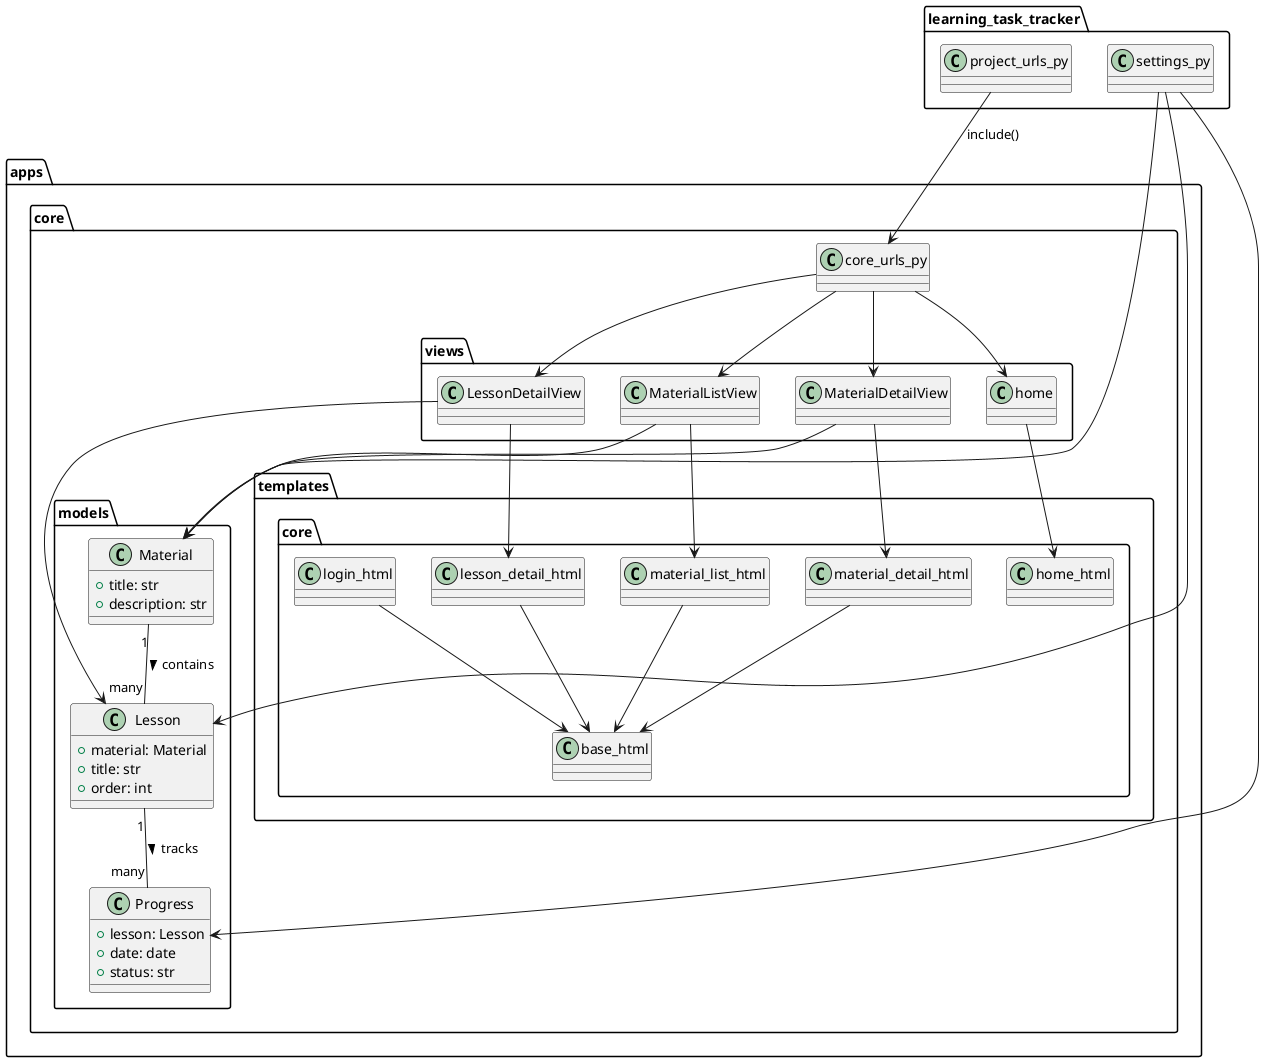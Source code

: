 @startuml

' --- Models
package "apps.core.models" {
    class Material {
        +title: str
        +description: str
    }

    class Lesson {
        +material: Material
        +title: str
        +order: int
    }

    class Progress {
        +lesson: Lesson
        +date: date
        +status: str
    }
}

' --- Views
package "apps.core.views" {
    class MaterialListView
    class MaterialDetailView
    class LessonDetailView
    class home
}

' --- Templates
package "apps.core.templates.core" {
    class base_html
    class home_html
    class material_list_html
    class material_detail_html
    class lesson_detail_html
    class login_html
}

' --- URL routing
package "apps.core" {
    class core_urls_py
}

package "learning_task_tracker" {
    class project_urls_py
    class settings_py
}

' --- 関係

' モデル間の関連
Material "1" -- "many" Lesson : contains >
Lesson "1" -- "many" Progress : tracks >

' View と Model
MaterialListView --> Material
MaterialDetailView --> Material
LessonDetailView --> Lesson

' View と Template
MaterialListView --> material_list_html
MaterialDetailView --> material_detail_html
LessonDetailView --> lesson_detail_html
home --> home_html
login_html --> base_html
material_list_html --> base_html
material_detail_html --> base_html
lesson_detail_html --> base_html

' Routing
core_urls_py --> MaterialListView
core_urls_py --> MaterialDetailView
core_urls_py --> LessonDetailView
core_urls_py --> home

project_urls_py --> core_urls_py : include()

' Settings
settings_py --> Material
settings_py --> Lesson
settings_py --> Progress

@enduml
